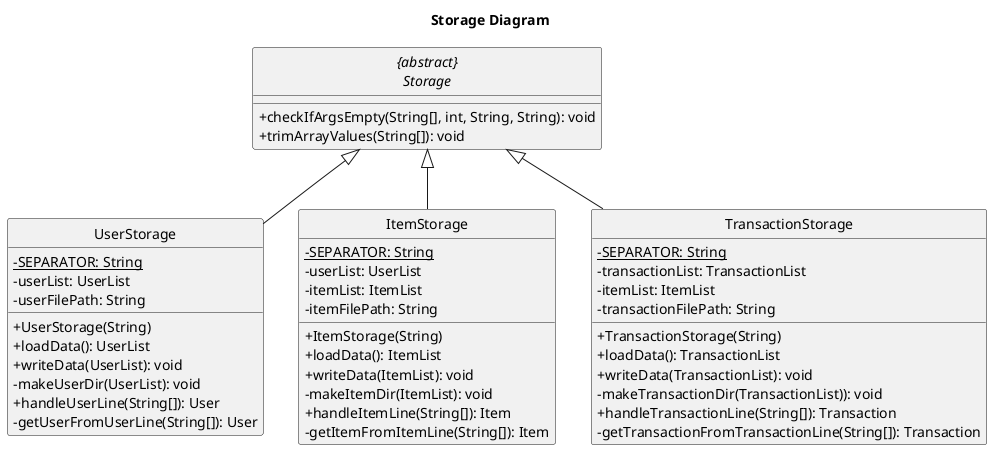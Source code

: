 @startuml
title Storage Diagram

skinparam classAttributeIconSize 0
hide footbox
hide circle

abstract class "{abstract}\nStorage" {
    + checkIfArgsEmpty(String[], int, String, String): void
    + trimArrayValues(String[]): void
}

class UserStorage {
    {static} - SEPARATOR: String
    - userList: UserList
    - userFilePath: String
    + UserStorage(String)
    + loadData(): UserList
    + writeData(UserList): void
    - makeUserDir(UserList): void
    + handleUserLine(String[]): User
    - getUserFromUserLine(String[]): User
}

class ItemStorage {
    {static} - SEPARATOR: String
    - userList: UserList
    - itemList: ItemList
    - itemFilePath: String
    + ItemStorage(String)
    + loadData(): ItemList
    + writeData(ItemList): void
    - makeItemDir(ItemList): void
    + handleItemLine(String[]): Item
    - getItemFromItemLine(String[]): Item
}

class TransactionStorage {
    {static} - SEPARATOR: String
    - transactionList: TransactionList
    - itemList: ItemList
    - transactionFilePath: String
    + TransactionStorage(String)
    + loadData(): TransactionList
    + writeData(TransactionList): void
    - makeTransactionDir(TransactionList)): void
    + handleTransactionLine(String[]): Transaction
    - getTransactionFromTransactionLine(String[]): Transaction
}

"{abstract}\nStorage" <|-- UserStorage
"{abstract}\nStorage" <|-- ItemStorage
"{abstract}\nStorage" <|-- TransactionStorage
@enduml